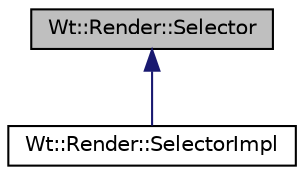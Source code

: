 digraph "Wt::Render::Selector"
{
 // LATEX_PDF_SIZE
  edge [fontname="Helvetica",fontsize="10",labelfontname="Helvetica",labelfontsize="10"];
  node [fontname="Helvetica",fontsize="10",shape=record];
  Node1 [label="Wt::Render::Selector",height=0.2,width=0.4,color="black", fillcolor="grey75", style="filled", fontcolor="black",tooltip=" "];
  Node1 -> Node2 [dir="back",color="midnightblue",fontsize="10",style="solid"];
  Node2 [label="Wt::Render::SelectorImpl",height=0.2,width=0.4,color="black", fillcolor="white", style="filled",URL="$classWt_1_1Render_1_1SelectorImpl.html",tooltip=" "];
}
